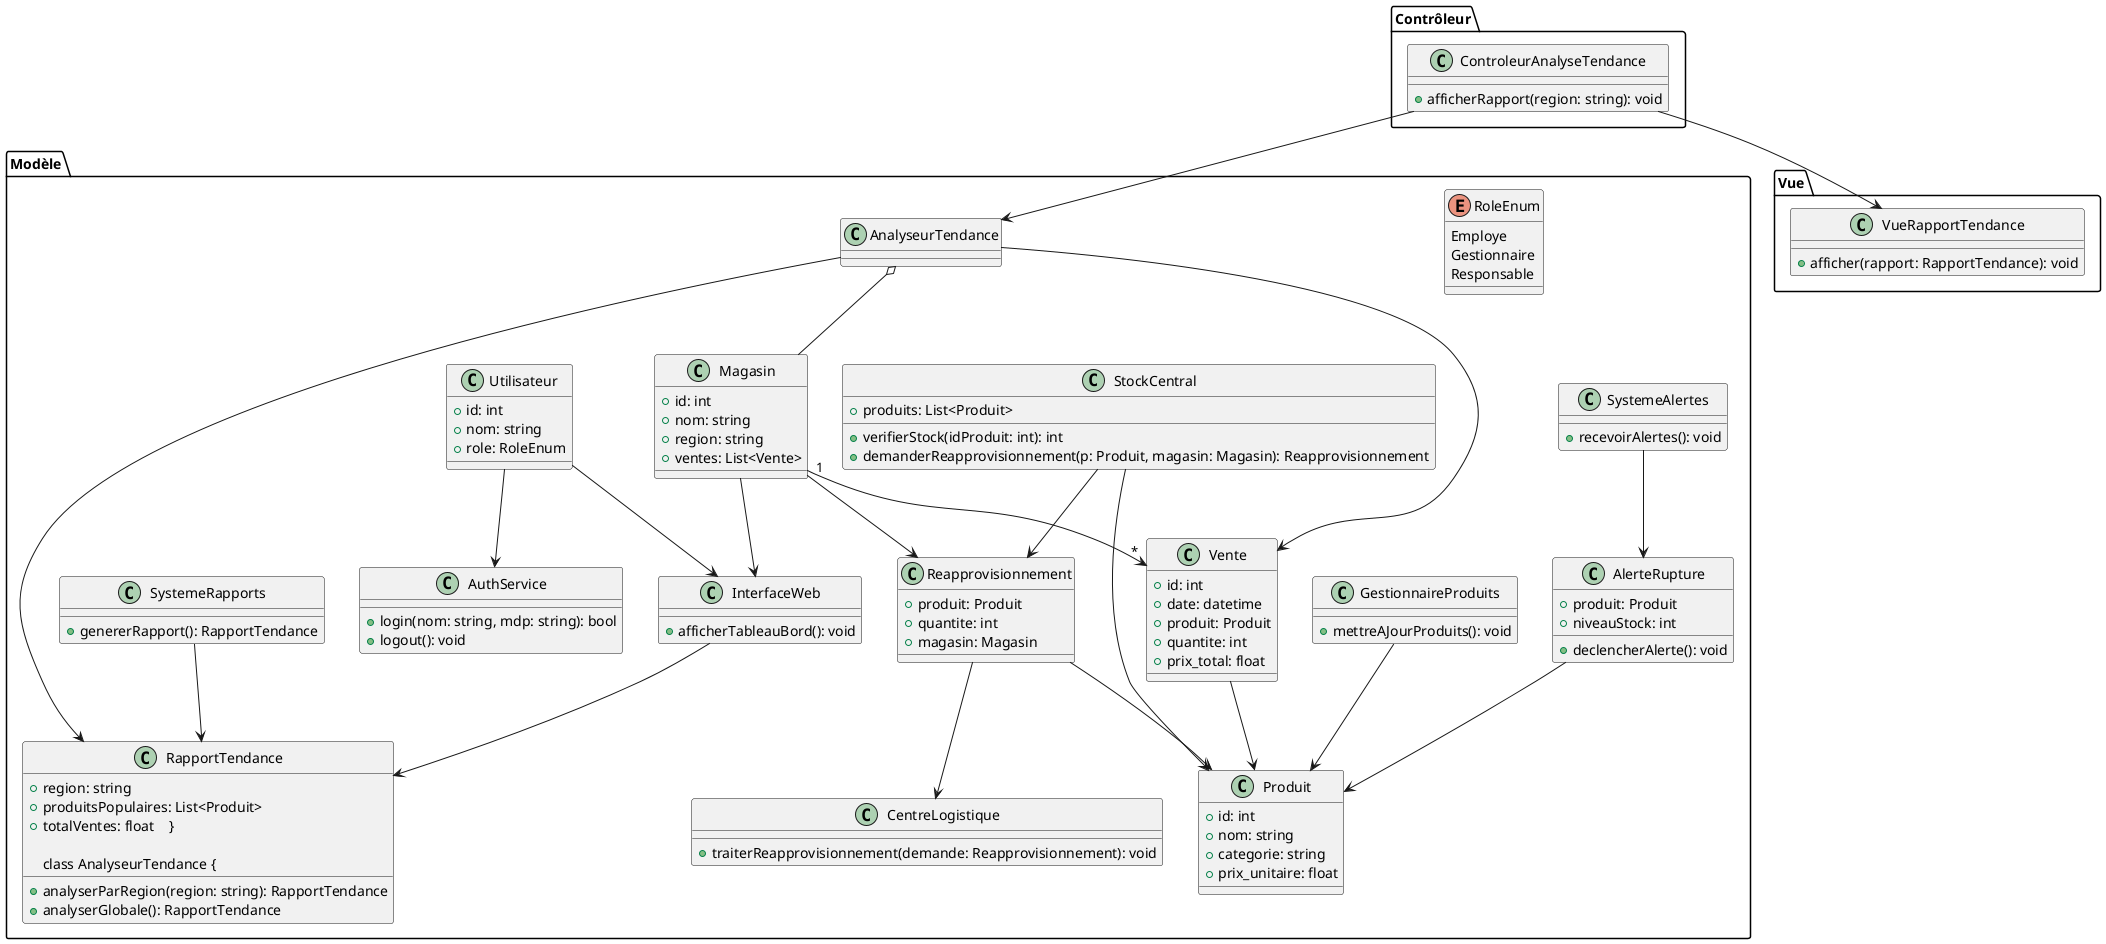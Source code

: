 @startuml

' ======== Modèle ========
package "Modèle" {

    class Utilisateur {
        +id: int
        +nom: string
        +role: RoleEnum
    }

    enum RoleEnum {
        Employe
        Gestionnaire
        Responsable
    }

    class AuthService {
        +login(nom: string, mdp: string): bool
        +logout(): void
    }

    class Magasin {
        +id: int
        +nom: string
        +region: string
        +ventes: List<Vente>
    }

    class Vente {
        +id: int
        +date: datetime
        +produit: Produit
        +quantite: int
        +prix_total: float
    }

    class Produit {
        +id: int
        +nom: string
        +categorie: string
        +prix_unitaire: float
    }

    class RapportTendance {
        +region: string
        +produitsPopulaires: List<Produit>
        +totalVentes: float    }

    class AnalyseurTendance {
        +analyserParRegion(region: string): RapportTendance
        +analyserGlobale(): RapportTendance
    }

    class StockCentral {
        +produits: List<Produit>
        +verifierStock(idProduit: int): int
        +demanderReapprovisionnement(p: Produit, magasin: Magasin): Reapprovisionnement
    }

    class Reapprovisionnement {
        +produit: Produit
        +quantite: int
        +magasin: Magasin
    }

    class AlerteRupture {
        +produit: Produit
        +niveauStock: int
        +declencherAlerte(): void
    }

    class CentreLogistique {
        +traiterReapprovisionnement(demande: Reapprovisionnement): void
    }

    class GestionnaireProduits {
        +mettreAJourProduits(): void
    }

    class SystemeAlertes {
        +recevoirAlertes(): void
    }

    class SystemeRapports {
        +genererRapport(): RapportTendance
    }

    class InterfaceWeb {
        +afficherTableauBord(): void
    }

    ' Associations
    Magasin "1" --> "*" Vente
    Vente --> Produit
    AnalyseurTendance --> Vente
    AnalyseurTendance o-- Magasin
    AnalyseurTendance --> RapportTendance

    Magasin --> Reapprovisionnement
    Magasin --> InterfaceWeb
    StockCentral --> Produit
    StockCentral --> Reapprovisionnement
    Reapprovisionnement --> Produit
    Reapprovisionnement --> CentreLogistique
    AlerteRupture --> Produit
    SystemeRapports --> RapportTendance
    SystemeAlertes --> AlerteRupture
    GestionnaireProduits --> Produit
    InterfaceWeb --> RapportTendance
    Utilisateur --> AuthService
    Utilisateur --> InterfaceWeb
}

' ======== Contrôleur ========
package "Contrôleur" {
    class ControleurAnalyseTendance {
        +afficherRapport(region: string): void
    }

    ControleurAnalyseTendance --> AnalyseurTendance
}

' ======== Vue ========
package "Vue" {
    class VueRapportTendance {
        +afficher(rapport: RapportTendance): void
    }

    ControleurAnalyseTendance --> VueRapportTendance
}

@enduml
